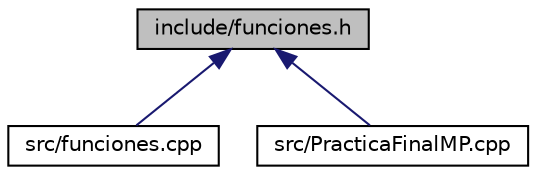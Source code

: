 digraph "include/funciones.h"
{
  edge [fontname="Helvetica",fontsize="10",labelfontname="Helvetica",labelfontsize="10"];
  node [fontname="Helvetica",fontsize="10",shape=record];
  Node1 [label="include/funciones.h",height=0.2,width=0.4,color="black", fillcolor="grey75", style="filled", fontcolor="black"];
  Node1 -> Node2 [dir="back",color="midnightblue",fontsize="10",style="solid",fontname="Helvetica"];
  Node2 [label="src/funciones.cpp",height=0.2,width=0.4,color="black", fillcolor="white", style="filled",URL="$funciones_8cpp.html"];
  Node1 -> Node3 [dir="back",color="midnightblue",fontsize="10",style="solid",fontname="Helvetica"];
  Node3 [label="src/PracticaFinalMP.cpp",height=0.2,width=0.4,color="black", fillcolor="white", style="filled",URL="$_practica_final_m_p_8cpp.html",tooltip="Práctica Final Metodología de la Programación. Curso 2016/2017. "];
}
